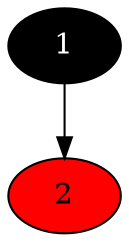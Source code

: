 digraph mentions {
1 -> 2
1[style=filled, fillcolor=black, fontcolor=white]
2[style=filled, fillcolor=red]
}
